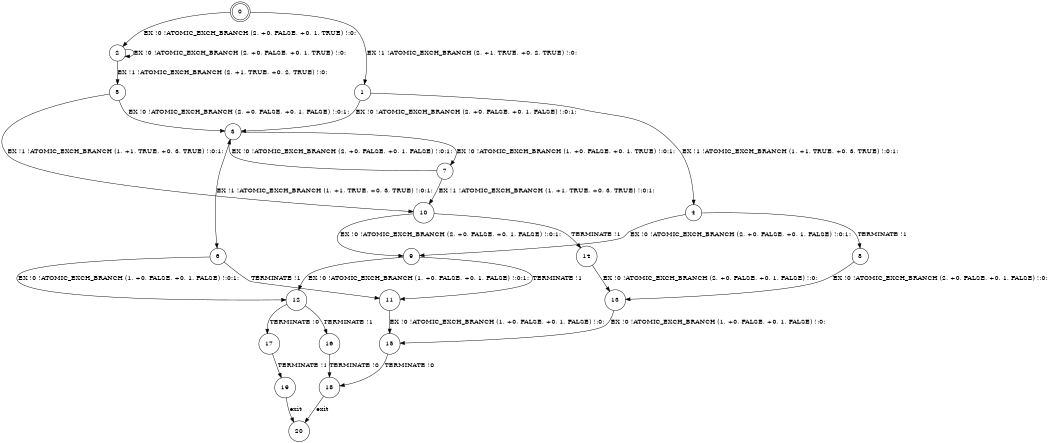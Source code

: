 digraph BCG {
size = "7, 10.5";
center = TRUE;
node [shape = circle];
0 [peripheries = 2];
0 -> 1 [label = "EX !1 !ATOMIC_EXCH_BRANCH (2, +1, TRUE, +0, 2, TRUE) !:0:"];
0 -> 2 [label = "EX !0 !ATOMIC_EXCH_BRANCH (2, +0, FALSE, +0, 1, TRUE) !:0:"];
1 -> 3 [label = "EX !0 !ATOMIC_EXCH_BRANCH (2, +0, FALSE, +0, 1, FALSE) !:0:1:"];
1 -> 4 [label = "EX !1 !ATOMIC_EXCH_BRANCH (1, +1, TRUE, +0, 3, TRUE) !:0:1:"];
2 -> 5 [label = "EX !1 !ATOMIC_EXCH_BRANCH (2, +1, TRUE, +0, 2, TRUE) !:0:"];
2 -> 2 [label = "EX !0 !ATOMIC_EXCH_BRANCH (2, +0, FALSE, +0, 1, TRUE) !:0:"];
3 -> 6 [label = "EX !1 !ATOMIC_EXCH_BRANCH (1, +1, TRUE, +0, 3, TRUE) !:0:1:"];
3 -> 7 [label = "EX !0 !ATOMIC_EXCH_BRANCH (1, +0, FALSE, +0, 1, TRUE) !:0:1:"];
4 -> 8 [label = "TERMINATE !1"];
4 -> 9 [label = "EX !0 !ATOMIC_EXCH_BRANCH (2, +0, FALSE, +0, 1, FALSE) !:0:1:"];
5 -> 10 [label = "EX !1 !ATOMIC_EXCH_BRANCH (1, +1, TRUE, +0, 3, TRUE) !:0:1:"];
5 -> 3 [label = "EX !0 !ATOMIC_EXCH_BRANCH (2, +0, FALSE, +0, 1, FALSE) !:0:1:"];
6 -> 11 [label = "TERMINATE !1"];
6 -> 12 [label = "EX !0 !ATOMIC_EXCH_BRANCH (1, +0, FALSE, +0, 1, FALSE) !:0:1:"];
7 -> 10 [label = "EX !1 !ATOMIC_EXCH_BRANCH (1, +1, TRUE, +0, 3, TRUE) !:0:1:"];
7 -> 3 [label = "EX !0 !ATOMIC_EXCH_BRANCH (2, +0, FALSE, +0, 1, FALSE) !:0:1:"];
8 -> 13 [label = "EX !0 !ATOMIC_EXCH_BRANCH (2, +0, FALSE, +0, 1, FALSE) !:0:"];
9 -> 11 [label = "TERMINATE !1"];
9 -> 12 [label = "EX !0 !ATOMIC_EXCH_BRANCH (1, +0, FALSE, +0, 1, FALSE) !:0:1:"];
10 -> 14 [label = "TERMINATE !1"];
10 -> 9 [label = "EX !0 !ATOMIC_EXCH_BRANCH (2, +0, FALSE, +0, 1, FALSE) !:0:1:"];
11 -> 15 [label = "EX !0 !ATOMIC_EXCH_BRANCH (1, +0, FALSE, +0, 1, FALSE) !:0:"];
12 -> 16 [label = "TERMINATE !1"];
12 -> 17 [label = "TERMINATE !0"];
13 -> 15 [label = "EX !0 !ATOMIC_EXCH_BRANCH (1, +0, FALSE, +0, 1, FALSE) !:0:"];
14 -> 13 [label = "EX !0 !ATOMIC_EXCH_BRANCH (2, +0, FALSE, +0, 1, FALSE) !:0:"];
15 -> 18 [label = "TERMINATE !0"];
16 -> 18 [label = "TERMINATE !0"];
17 -> 19 [label = "TERMINATE !1"];
18 -> 20 [label = "exit"];
19 -> 20 [label = "exit"];
}
